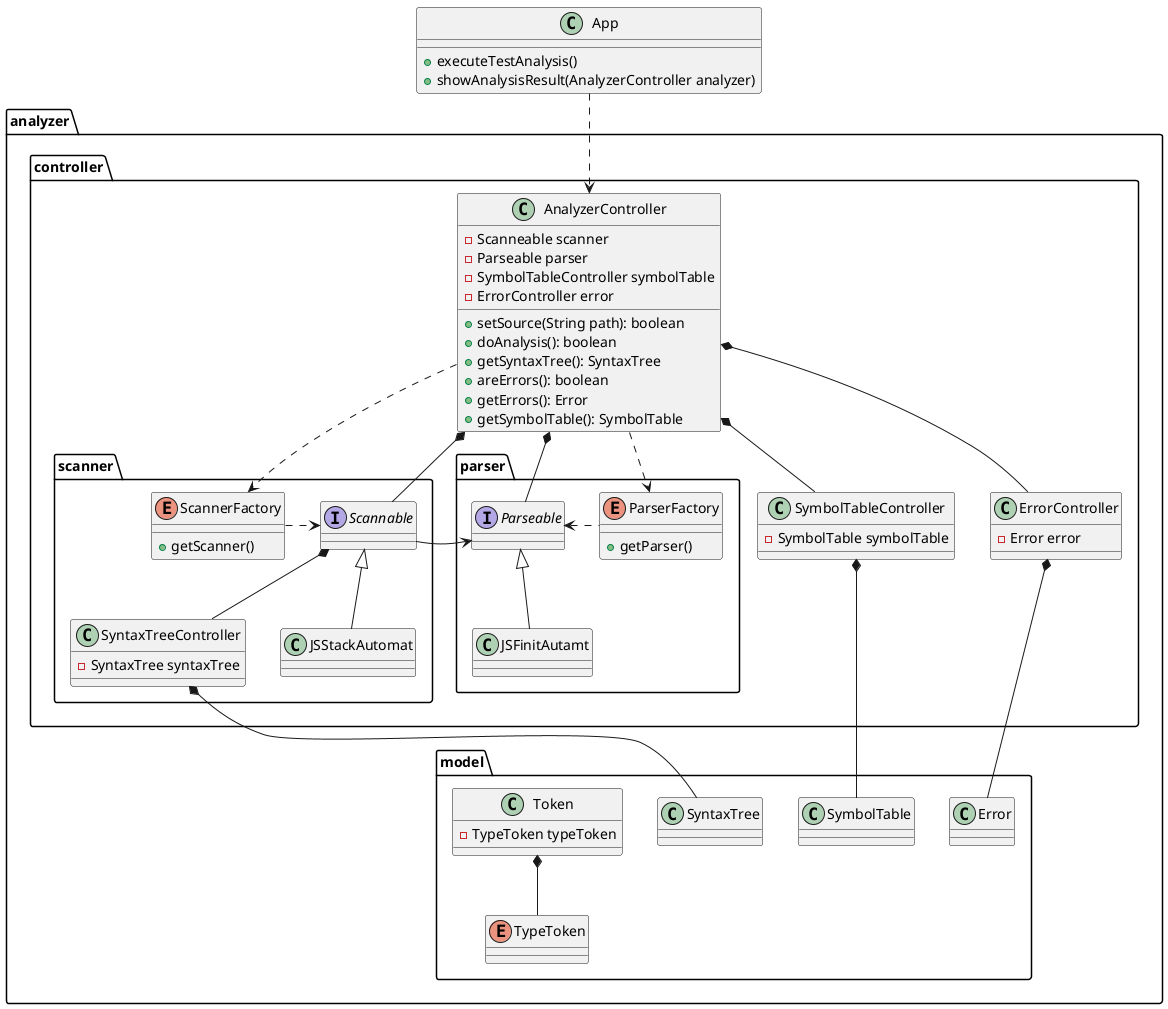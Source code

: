 @startuml classdiagram


class App{
    +executeTestAnalysis()
    +showAnalysisResult(AnalyzerController analyzer)
}

package analyzer{

    package controller{

        class AnalyzerController{
            -Scanneable scanner
            -Parseable parser
            -SymbolTableController symbolTable
            -ErrorController error
            +setSource(String path): boolean
            +doAnalysis(): boolean
            +getSyntaxTree(): SyntaxTree
            +areErrors(): boolean
            +getErrors(): Error
            +getSymbolTable(): SymbolTable
        }

        class SymbolTableController{
            -SymbolTable symbolTable

        }

        class ErrorController{
            -Error error

        }


        package scanner{

            enum ScannerFactory{
                +getScanner()
            }


            class SyntaxTreeController{
                -SyntaxTree syntaxTree

            }

            interface Scannable{

            }

            class JSStackAutomat{

            }

            JSStackAutomat -up-|> Scannable
            Scannable *-- SyntaxTreeController

            ScannerFactory .right.> Scannable


        }

        package parser{

            enum ParserFactory{
                +getParser()
            }

            interface Parseable{

            }

            class JSFinitAutamt{

            }

            JSFinitAutamt -up-|> Parseable
            ParserFactory .left.> Parseable

        }



        AnalyzerController *-- Parseable
        AnalyzerController *-- Scannable
        AnalyzerController *-- SymbolTableController
        AnalyzerController *-- ErrorController

        AnalyzerController ..> ParserFactory
        AnalyzerController ..> ScannerFactory

        Scannable -right-> Parseable

    }


    package model{

        class Error{

        }

        class SyntaxTree{

        }

        class SymbolTable


        class Token{
            -TypeToken typeToken
        }

        enum TypeToken{

        }

        Token *-- TypeToken

    }

    SymbolTableController *-- SymbolTable
    ErrorController *-- Error

    SyntaxTreeController *-- SyntaxTree

    

    

}


App .down.> AnalyzerController



@enduml